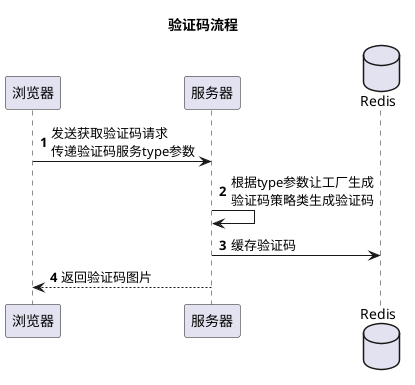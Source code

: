 @startuml
'https://plantuml.com/sequence-diagram
title 验证码流程
autonumber
skinparam responseMessageBelowArrow true

participant 浏览器
participant 服务器
database Redis

浏览器 -> 服务器: 发送获取验证码请求\n传递验证码服务type参数
服务器 -> 服务器: 根据type参数让工厂生成\n验证码策略类生成验证码
服务器 -> Redis: 缓存验证码
服务器 --> 浏览器: 返回验证码图片
@enduml